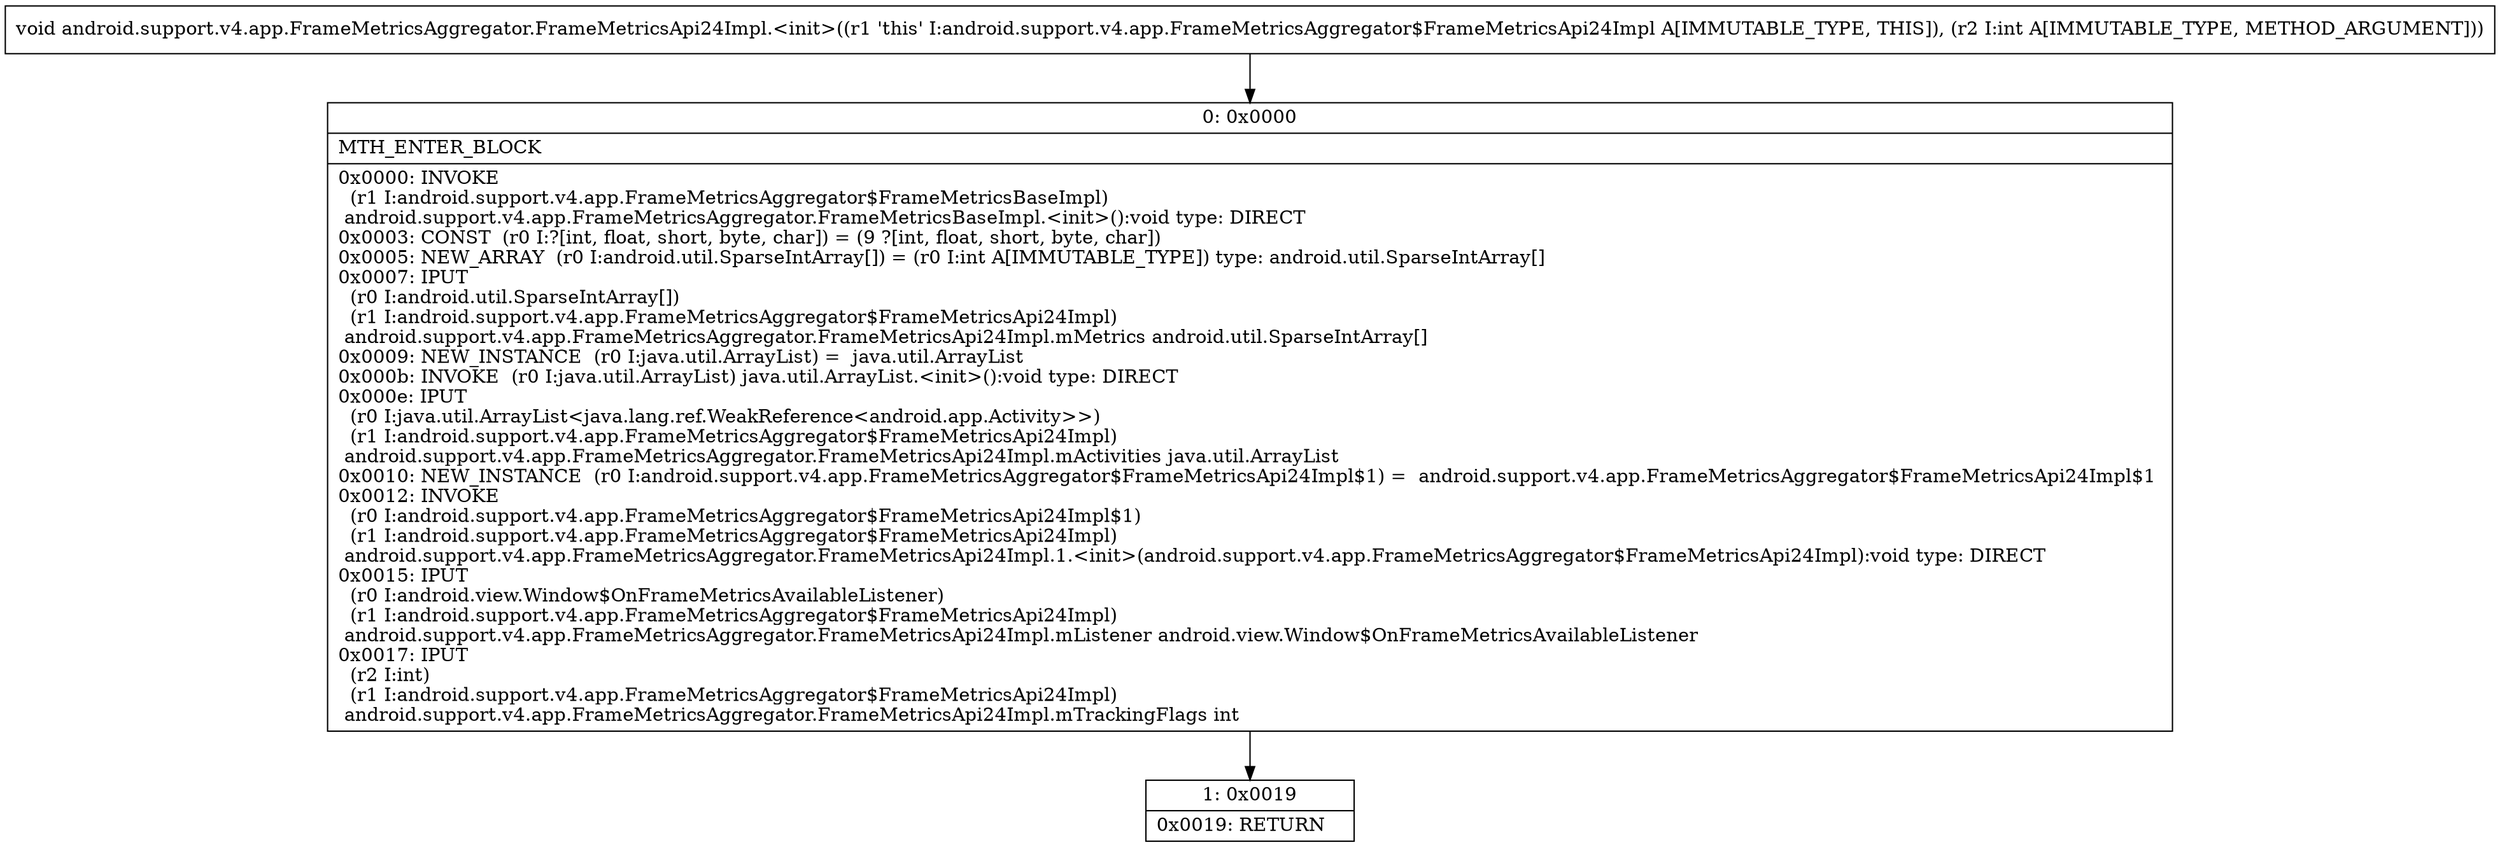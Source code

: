 digraph "CFG forandroid.support.v4.app.FrameMetricsAggregator.FrameMetricsApi24Impl.\<init\>(I)V" {
Node_0 [shape=record,label="{0\:\ 0x0000|MTH_ENTER_BLOCK\l|0x0000: INVOKE  \l  (r1 I:android.support.v4.app.FrameMetricsAggregator$FrameMetricsBaseImpl)\l android.support.v4.app.FrameMetricsAggregator.FrameMetricsBaseImpl.\<init\>():void type: DIRECT \l0x0003: CONST  (r0 I:?[int, float, short, byte, char]) = (9 ?[int, float, short, byte, char]) \l0x0005: NEW_ARRAY  (r0 I:android.util.SparseIntArray[]) = (r0 I:int A[IMMUTABLE_TYPE]) type: android.util.SparseIntArray[] \l0x0007: IPUT  \l  (r0 I:android.util.SparseIntArray[])\l  (r1 I:android.support.v4.app.FrameMetricsAggregator$FrameMetricsApi24Impl)\l android.support.v4.app.FrameMetricsAggregator.FrameMetricsApi24Impl.mMetrics android.util.SparseIntArray[] \l0x0009: NEW_INSTANCE  (r0 I:java.util.ArrayList) =  java.util.ArrayList \l0x000b: INVOKE  (r0 I:java.util.ArrayList) java.util.ArrayList.\<init\>():void type: DIRECT \l0x000e: IPUT  \l  (r0 I:java.util.ArrayList\<java.lang.ref.WeakReference\<android.app.Activity\>\>)\l  (r1 I:android.support.v4.app.FrameMetricsAggregator$FrameMetricsApi24Impl)\l android.support.v4.app.FrameMetricsAggregator.FrameMetricsApi24Impl.mActivities java.util.ArrayList \l0x0010: NEW_INSTANCE  (r0 I:android.support.v4.app.FrameMetricsAggregator$FrameMetricsApi24Impl$1) =  android.support.v4.app.FrameMetricsAggregator$FrameMetricsApi24Impl$1 \l0x0012: INVOKE  \l  (r0 I:android.support.v4.app.FrameMetricsAggregator$FrameMetricsApi24Impl$1)\l  (r1 I:android.support.v4.app.FrameMetricsAggregator$FrameMetricsApi24Impl)\l android.support.v4.app.FrameMetricsAggregator.FrameMetricsApi24Impl.1.\<init\>(android.support.v4.app.FrameMetricsAggregator$FrameMetricsApi24Impl):void type: DIRECT \l0x0015: IPUT  \l  (r0 I:android.view.Window$OnFrameMetricsAvailableListener)\l  (r1 I:android.support.v4.app.FrameMetricsAggregator$FrameMetricsApi24Impl)\l android.support.v4.app.FrameMetricsAggregator.FrameMetricsApi24Impl.mListener android.view.Window$OnFrameMetricsAvailableListener \l0x0017: IPUT  \l  (r2 I:int)\l  (r1 I:android.support.v4.app.FrameMetricsAggregator$FrameMetricsApi24Impl)\l android.support.v4.app.FrameMetricsAggregator.FrameMetricsApi24Impl.mTrackingFlags int \l}"];
Node_1 [shape=record,label="{1\:\ 0x0019|0x0019: RETURN   \l}"];
MethodNode[shape=record,label="{void android.support.v4.app.FrameMetricsAggregator.FrameMetricsApi24Impl.\<init\>((r1 'this' I:android.support.v4.app.FrameMetricsAggregator$FrameMetricsApi24Impl A[IMMUTABLE_TYPE, THIS]), (r2 I:int A[IMMUTABLE_TYPE, METHOD_ARGUMENT])) }"];
MethodNode -> Node_0;
Node_0 -> Node_1;
}

